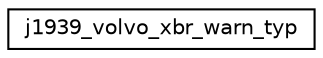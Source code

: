 digraph "Graphical Class Hierarchy"
{
  edge [fontname="Helvetica",fontsize="10",labelfontname="Helvetica",labelfontsize="10"];
  node [fontname="Helvetica",fontsize="10",shape=record];
  rankdir="LR";
  Node0 [label="j1939_volvo_xbr_warn_typ",height=0.2,width=0.4,color="black", fillcolor="white", style="filled",URL="$structj1939__volvo__xbr__warn__typ.html"];
}
